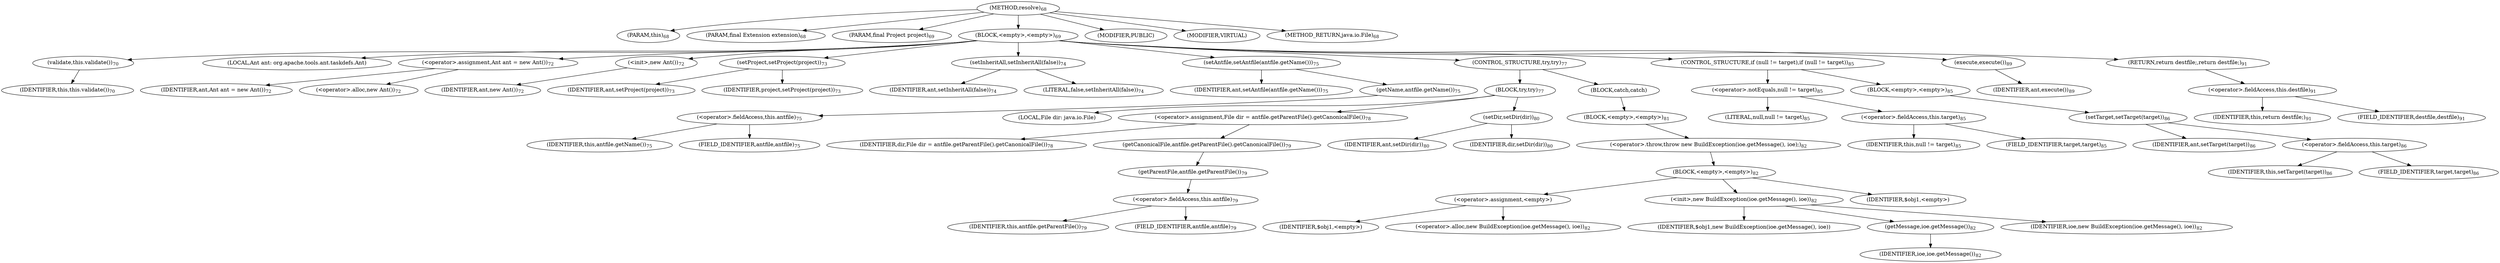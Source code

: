 digraph "resolve" {  
"69" [label = <(METHOD,resolve)<SUB>68</SUB>> ]
"10" [label = <(PARAM,this)<SUB>68</SUB>> ]
"70" [label = <(PARAM,final Extension extension)<SUB>68</SUB>> ]
"71" [label = <(PARAM,final Project project)<SUB>69</SUB>> ]
"72" [label = <(BLOCK,&lt;empty&gt;,&lt;empty&gt;)<SUB>69</SUB>> ]
"73" [label = <(validate,this.validate())<SUB>70</SUB>> ]
"9" [label = <(IDENTIFIER,this,this.validate())<SUB>70</SUB>> ]
"12" [label = <(LOCAL,Ant ant: org.apache.tools.ant.taskdefs.Ant)> ]
"74" [label = <(&lt;operator&gt;.assignment,Ant ant = new Ant())<SUB>72</SUB>> ]
"75" [label = <(IDENTIFIER,ant,Ant ant = new Ant())<SUB>72</SUB>> ]
"76" [label = <(&lt;operator&gt;.alloc,new Ant())<SUB>72</SUB>> ]
"77" [label = <(&lt;init&gt;,new Ant())<SUB>72</SUB>> ]
"11" [label = <(IDENTIFIER,ant,new Ant())<SUB>72</SUB>> ]
"78" [label = <(setProject,setProject(project))<SUB>73</SUB>> ]
"79" [label = <(IDENTIFIER,ant,setProject(project))<SUB>73</SUB>> ]
"80" [label = <(IDENTIFIER,project,setProject(project))<SUB>73</SUB>> ]
"81" [label = <(setInheritAll,setInheritAll(false))<SUB>74</SUB>> ]
"82" [label = <(IDENTIFIER,ant,setInheritAll(false))<SUB>74</SUB>> ]
"83" [label = <(LITERAL,false,setInheritAll(false))<SUB>74</SUB>> ]
"84" [label = <(setAntfile,setAntfile(antfile.getName()))<SUB>75</SUB>> ]
"85" [label = <(IDENTIFIER,ant,setAntfile(antfile.getName()))<SUB>75</SUB>> ]
"86" [label = <(getName,antfile.getName())<SUB>75</SUB>> ]
"87" [label = <(&lt;operator&gt;.fieldAccess,this.antfile)<SUB>75</SUB>> ]
"88" [label = <(IDENTIFIER,this,antfile.getName())<SUB>75</SUB>> ]
"89" [label = <(FIELD_IDENTIFIER,antfile,antfile)<SUB>75</SUB>> ]
"90" [label = <(CONTROL_STRUCTURE,try,try)<SUB>77</SUB>> ]
"91" [label = <(BLOCK,try,try)<SUB>77</SUB>> ]
"92" [label = <(LOCAL,File dir: java.io.File)> ]
"93" [label = <(&lt;operator&gt;.assignment,File dir = antfile.getParentFile().getCanonicalFile())<SUB>78</SUB>> ]
"94" [label = <(IDENTIFIER,dir,File dir = antfile.getParentFile().getCanonicalFile())<SUB>78</SUB>> ]
"95" [label = <(getCanonicalFile,antfile.getParentFile().getCanonicalFile())<SUB>79</SUB>> ]
"96" [label = <(getParentFile,antfile.getParentFile())<SUB>79</SUB>> ]
"97" [label = <(&lt;operator&gt;.fieldAccess,this.antfile)<SUB>79</SUB>> ]
"98" [label = <(IDENTIFIER,this,antfile.getParentFile())<SUB>79</SUB>> ]
"99" [label = <(FIELD_IDENTIFIER,antfile,antfile)<SUB>79</SUB>> ]
"100" [label = <(setDir,setDir(dir))<SUB>80</SUB>> ]
"101" [label = <(IDENTIFIER,ant,setDir(dir))<SUB>80</SUB>> ]
"102" [label = <(IDENTIFIER,dir,setDir(dir))<SUB>80</SUB>> ]
"103" [label = <(BLOCK,catch,catch)> ]
"104" [label = <(BLOCK,&lt;empty&gt;,&lt;empty&gt;)<SUB>81</SUB>> ]
"105" [label = <(&lt;operator&gt;.throw,throw new BuildException(ioe.getMessage(), ioe);)<SUB>82</SUB>> ]
"106" [label = <(BLOCK,&lt;empty&gt;,&lt;empty&gt;)<SUB>82</SUB>> ]
"107" [label = <(&lt;operator&gt;.assignment,&lt;empty&gt;)> ]
"108" [label = <(IDENTIFIER,$obj1,&lt;empty&gt;)> ]
"109" [label = <(&lt;operator&gt;.alloc,new BuildException(ioe.getMessage(), ioe))<SUB>82</SUB>> ]
"110" [label = <(&lt;init&gt;,new BuildException(ioe.getMessage(), ioe))<SUB>82</SUB>> ]
"111" [label = <(IDENTIFIER,$obj1,new BuildException(ioe.getMessage(), ioe))> ]
"112" [label = <(getMessage,ioe.getMessage())<SUB>82</SUB>> ]
"113" [label = <(IDENTIFIER,ioe,ioe.getMessage())<SUB>82</SUB>> ]
"114" [label = <(IDENTIFIER,ioe,new BuildException(ioe.getMessage(), ioe))<SUB>82</SUB>> ]
"115" [label = <(IDENTIFIER,$obj1,&lt;empty&gt;)> ]
"116" [label = <(CONTROL_STRUCTURE,if (null != target),if (null != target))<SUB>85</SUB>> ]
"117" [label = <(&lt;operator&gt;.notEquals,null != target)<SUB>85</SUB>> ]
"118" [label = <(LITERAL,null,null != target)<SUB>85</SUB>> ]
"119" [label = <(&lt;operator&gt;.fieldAccess,this.target)<SUB>85</SUB>> ]
"120" [label = <(IDENTIFIER,this,null != target)<SUB>85</SUB>> ]
"121" [label = <(FIELD_IDENTIFIER,target,target)<SUB>85</SUB>> ]
"122" [label = <(BLOCK,&lt;empty&gt;,&lt;empty&gt;)<SUB>85</SUB>> ]
"123" [label = <(setTarget,setTarget(target))<SUB>86</SUB>> ]
"124" [label = <(IDENTIFIER,ant,setTarget(target))<SUB>86</SUB>> ]
"125" [label = <(&lt;operator&gt;.fieldAccess,this.target)<SUB>86</SUB>> ]
"126" [label = <(IDENTIFIER,this,setTarget(target))<SUB>86</SUB>> ]
"127" [label = <(FIELD_IDENTIFIER,target,target)<SUB>86</SUB>> ]
"128" [label = <(execute,execute())<SUB>89</SUB>> ]
"129" [label = <(IDENTIFIER,ant,execute())<SUB>89</SUB>> ]
"130" [label = <(RETURN,return destfile;,return destfile;)<SUB>91</SUB>> ]
"131" [label = <(&lt;operator&gt;.fieldAccess,this.destfile)<SUB>91</SUB>> ]
"132" [label = <(IDENTIFIER,this,return destfile;)<SUB>91</SUB>> ]
"133" [label = <(FIELD_IDENTIFIER,destfile,destfile)<SUB>91</SUB>> ]
"134" [label = <(MODIFIER,PUBLIC)> ]
"135" [label = <(MODIFIER,VIRTUAL)> ]
"136" [label = <(METHOD_RETURN,java.io.File)<SUB>68</SUB>> ]
  "69" -> "10" 
  "69" -> "70" 
  "69" -> "71" 
  "69" -> "72" 
  "69" -> "134" 
  "69" -> "135" 
  "69" -> "136" 
  "72" -> "73" 
  "72" -> "12" 
  "72" -> "74" 
  "72" -> "77" 
  "72" -> "78" 
  "72" -> "81" 
  "72" -> "84" 
  "72" -> "90" 
  "72" -> "116" 
  "72" -> "128" 
  "72" -> "130" 
  "73" -> "9" 
  "74" -> "75" 
  "74" -> "76" 
  "77" -> "11" 
  "78" -> "79" 
  "78" -> "80" 
  "81" -> "82" 
  "81" -> "83" 
  "84" -> "85" 
  "84" -> "86" 
  "86" -> "87" 
  "87" -> "88" 
  "87" -> "89" 
  "90" -> "91" 
  "90" -> "103" 
  "91" -> "92" 
  "91" -> "93" 
  "91" -> "100" 
  "93" -> "94" 
  "93" -> "95" 
  "95" -> "96" 
  "96" -> "97" 
  "97" -> "98" 
  "97" -> "99" 
  "100" -> "101" 
  "100" -> "102" 
  "103" -> "104" 
  "104" -> "105" 
  "105" -> "106" 
  "106" -> "107" 
  "106" -> "110" 
  "106" -> "115" 
  "107" -> "108" 
  "107" -> "109" 
  "110" -> "111" 
  "110" -> "112" 
  "110" -> "114" 
  "112" -> "113" 
  "116" -> "117" 
  "116" -> "122" 
  "117" -> "118" 
  "117" -> "119" 
  "119" -> "120" 
  "119" -> "121" 
  "122" -> "123" 
  "123" -> "124" 
  "123" -> "125" 
  "125" -> "126" 
  "125" -> "127" 
  "128" -> "129" 
  "130" -> "131" 
  "131" -> "132" 
  "131" -> "133" 
}
